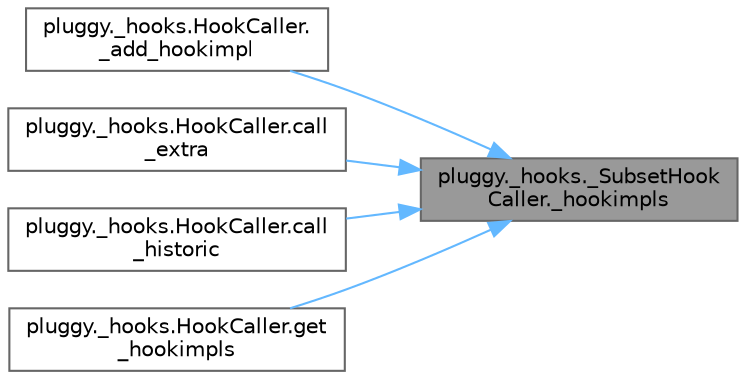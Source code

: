 digraph "pluggy._hooks._SubsetHookCaller._hookimpls"
{
 // LATEX_PDF_SIZE
  bgcolor="transparent";
  edge [fontname=Helvetica,fontsize=10,labelfontname=Helvetica,labelfontsize=10];
  node [fontname=Helvetica,fontsize=10,shape=box,height=0.2,width=0.4];
  rankdir="RL";
  Node1 [id="Node000001",label="pluggy._hooks._SubsetHook\lCaller._hookimpls",height=0.2,width=0.4,color="gray40", fillcolor="grey60", style="filled", fontcolor="black",tooltip=" "];
  Node1 -> Node2 [id="edge1_Node000001_Node000002",dir="back",color="steelblue1",style="solid",tooltip=" "];
  Node2 [id="Node000002",label="pluggy._hooks.HookCaller.\l_add_hookimpl",height=0.2,width=0.4,color="grey40", fillcolor="white", style="filled",URL="$classpluggy_1_1__hooks_1_1_hook_caller.html#a1f1503b790a99bcdc59bfa9680205208",tooltip=" "];
  Node1 -> Node3 [id="edge2_Node000001_Node000003",dir="back",color="steelblue1",style="solid",tooltip=" "];
  Node3 [id="Node000003",label="pluggy._hooks.HookCaller.call\l_extra",height=0.2,width=0.4,color="grey40", fillcolor="white", style="filled",URL="$classpluggy_1_1__hooks_1_1_hook_caller.html#a0af32832c83ebd08ace7d2d4c6420d39",tooltip=" "];
  Node1 -> Node4 [id="edge3_Node000001_Node000004",dir="back",color="steelblue1",style="solid",tooltip=" "];
  Node4 [id="Node000004",label="pluggy._hooks.HookCaller.call\l_historic",height=0.2,width=0.4,color="grey40", fillcolor="white", style="filled",URL="$classpluggy_1_1__hooks_1_1_hook_caller.html#a30296115536f19e6821622f6b211821a",tooltip=" "];
  Node1 -> Node5 [id="edge4_Node000001_Node000005",dir="back",color="steelblue1",style="solid",tooltip=" "];
  Node5 [id="Node000005",label="pluggy._hooks.HookCaller.get\l_hookimpls",height=0.2,width=0.4,color="grey40", fillcolor="white", style="filled",URL="$classpluggy_1_1__hooks_1_1_hook_caller.html#a697f0cc1e9aec429655e02610d029835",tooltip=" "];
}
